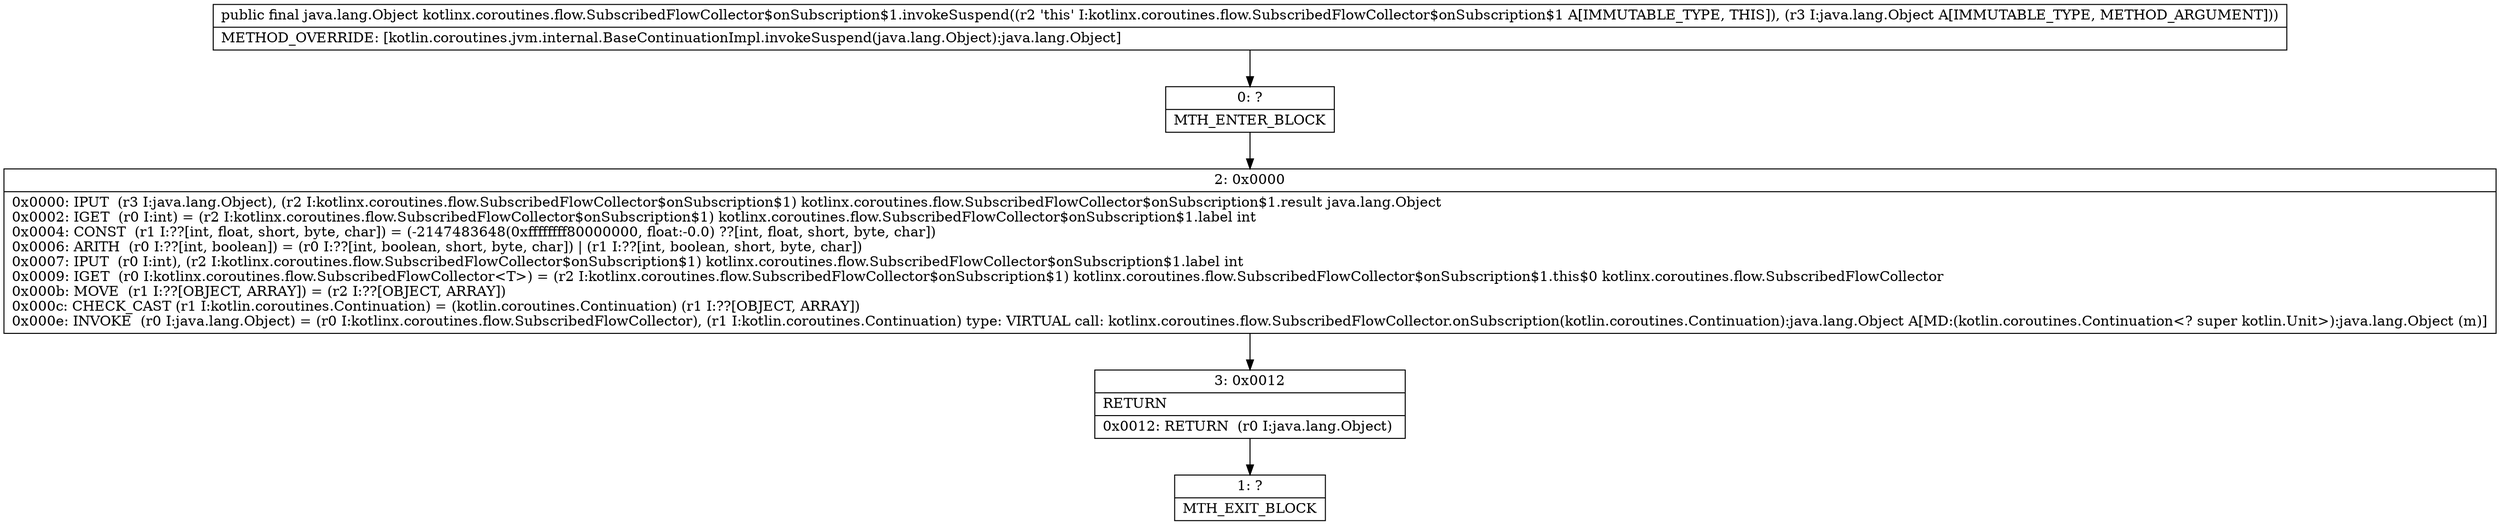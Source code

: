 digraph "CFG forkotlinx.coroutines.flow.SubscribedFlowCollector$onSubscription$1.invokeSuspend(Ljava\/lang\/Object;)Ljava\/lang\/Object;" {
Node_0 [shape=record,label="{0\:\ ?|MTH_ENTER_BLOCK\l}"];
Node_2 [shape=record,label="{2\:\ 0x0000|0x0000: IPUT  (r3 I:java.lang.Object), (r2 I:kotlinx.coroutines.flow.SubscribedFlowCollector$onSubscription$1) kotlinx.coroutines.flow.SubscribedFlowCollector$onSubscription$1.result java.lang.Object \l0x0002: IGET  (r0 I:int) = (r2 I:kotlinx.coroutines.flow.SubscribedFlowCollector$onSubscription$1) kotlinx.coroutines.flow.SubscribedFlowCollector$onSubscription$1.label int \l0x0004: CONST  (r1 I:??[int, float, short, byte, char]) = (\-2147483648(0xffffffff80000000, float:\-0.0) ??[int, float, short, byte, char]) \l0x0006: ARITH  (r0 I:??[int, boolean]) = (r0 I:??[int, boolean, short, byte, char]) \| (r1 I:??[int, boolean, short, byte, char]) \l0x0007: IPUT  (r0 I:int), (r2 I:kotlinx.coroutines.flow.SubscribedFlowCollector$onSubscription$1) kotlinx.coroutines.flow.SubscribedFlowCollector$onSubscription$1.label int \l0x0009: IGET  (r0 I:kotlinx.coroutines.flow.SubscribedFlowCollector\<T\>) = (r2 I:kotlinx.coroutines.flow.SubscribedFlowCollector$onSubscription$1) kotlinx.coroutines.flow.SubscribedFlowCollector$onSubscription$1.this$0 kotlinx.coroutines.flow.SubscribedFlowCollector \l0x000b: MOVE  (r1 I:??[OBJECT, ARRAY]) = (r2 I:??[OBJECT, ARRAY]) \l0x000c: CHECK_CAST (r1 I:kotlin.coroutines.Continuation) = (kotlin.coroutines.Continuation) (r1 I:??[OBJECT, ARRAY]) \l0x000e: INVOKE  (r0 I:java.lang.Object) = (r0 I:kotlinx.coroutines.flow.SubscribedFlowCollector), (r1 I:kotlin.coroutines.Continuation) type: VIRTUAL call: kotlinx.coroutines.flow.SubscribedFlowCollector.onSubscription(kotlin.coroutines.Continuation):java.lang.Object A[MD:(kotlin.coroutines.Continuation\<? super kotlin.Unit\>):java.lang.Object (m)]\l}"];
Node_3 [shape=record,label="{3\:\ 0x0012|RETURN\l|0x0012: RETURN  (r0 I:java.lang.Object) \l}"];
Node_1 [shape=record,label="{1\:\ ?|MTH_EXIT_BLOCK\l}"];
MethodNode[shape=record,label="{public final java.lang.Object kotlinx.coroutines.flow.SubscribedFlowCollector$onSubscription$1.invokeSuspend((r2 'this' I:kotlinx.coroutines.flow.SubscribedFlowCollector$onSubscription$1 A[IMMUTABLE_TYPE, THIS]), (r3 I:java.lang.Object A[IMMUTABLE_TYPE, METHOD_ARGUMENT]))  | METHOD_OVERRIDE: [kotlin.coroutines.jvm.internal.BaseContinuationImpl.invokeSuspend(java.lang.Object):java.lang.Object]\l}"];
MethodNode -> Node_0;Node_0 -> Node_2;
Node_2 -> Node_3;
Node_3 -> Node_1;
}

